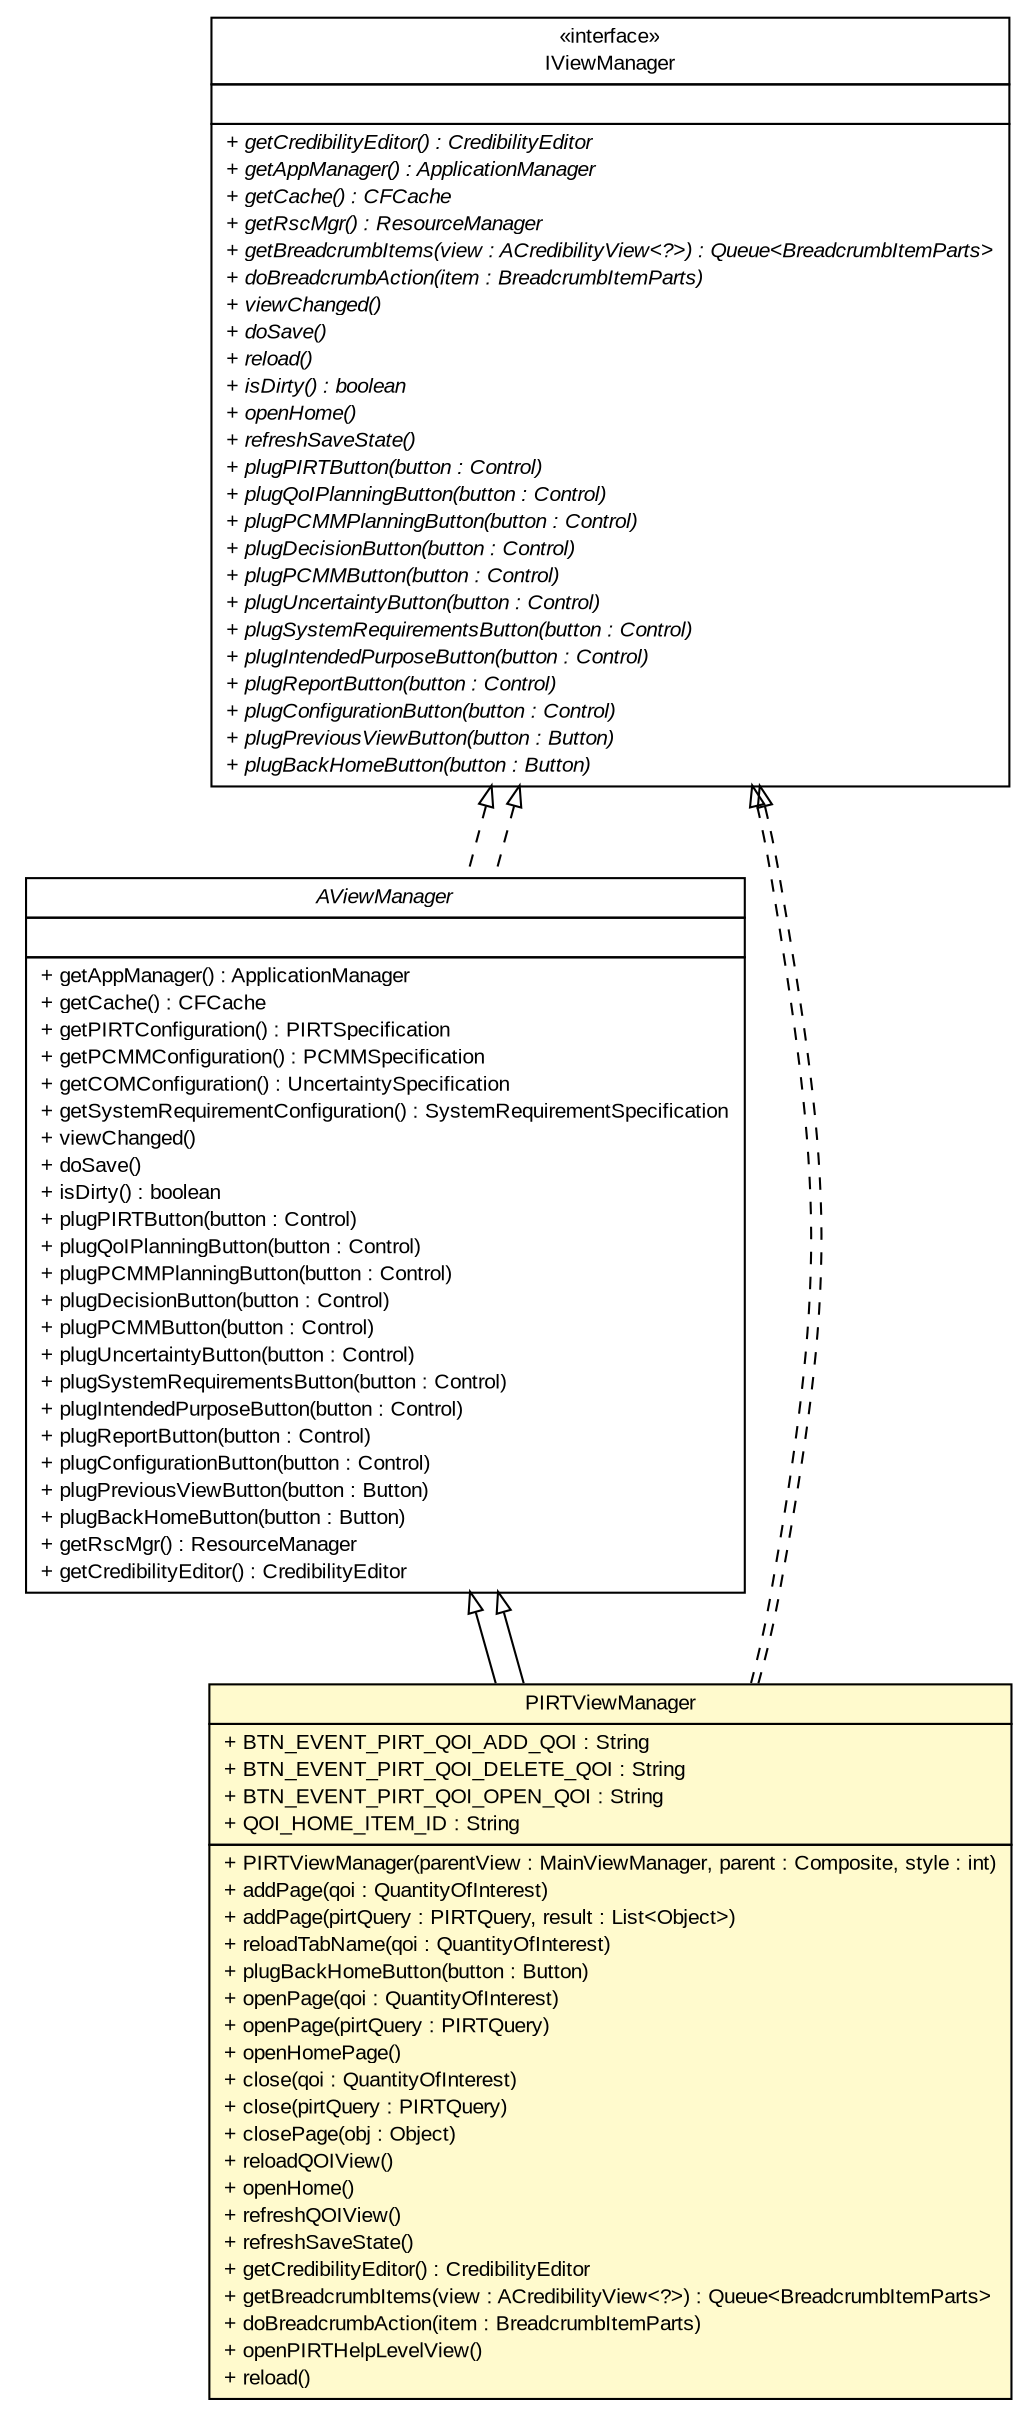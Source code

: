 #!/usr/local/bin/dot
#
# Class diagram 
# Generated by UMLGraph version R5_6-24-gf6e263 (http://www.umlgraph.org/)
#

digraph G {
	edge [fontname="arial",fontsize=10,labelfontname="arial",labelfontsize=10];
	node [fontname="arial",fontsize=10,shape=plaintext];
	nodesep=0.25;
	ranksep=0.5;
	// gov.sandia.cf.parts.ui.AViewManager
	c348368 [label=<<table title="gov.sandia.cf.parts.ui.AViewManager" border="0" cellborder="1" cellspacing="0" cellpadding="2" port="p" href="../AViewManager.html">
		<tr><td><table border="0" cellspacing="0" cellpadding="1">
<tr><td align="center" balign="center"><font face="arial italic"> AViewManager </font></td></tr>
		</table></td></tr>
		<tr><td><table border="0" cellspacing="0" cellpadding="1">
<tr><td align="left" balign="left">  </td></tr>
		</table></td></tr>
		<tr><td><table border="0" cellspacing="0" cellpadding="1">
<tr><td align="left" balign="left"> + getAppManager() : ApplicationManager </td></tr>
<tr><td align="left" balign="left"> + getCache() : CFCache </td></tr>
<tr><td align="left" balign="left"> + getPIRTConfiguration() : PIRTSpecification </td></tr>
<tr><td align="left" balign="left"> + getPCMMConfiguration() : PCMMSpecification </td></tr>
<tr><td align="left" balign="left"> + getCOMConfiguration() : UncertaintySpecification </td></tr>
<tr><td align="left" balign="left"> + getSystemRequirementConfiguration() : SystemRequirementSpecification </td></tr>
<tr><td align="left" balign="left"> + viewChanged() </td></tr>
<tr><td align="left" balign="left"> + doSave() </td></tr>
<tr><td align="left" balign="left"> + isDirty() : boolean </td></tr>
<tr><td align="left" balign="left"> + plugPIRTButton(button : Control) </td></tr>
<tr><td align="left" balign="left"> + plugQoIPlanningButton(button : Control) </td></tr>
<tr><td align="left" balign="left"> + plugPCMMPlanningButton(button : Control) </td></tr>
<tr><td align="left" balign="left"> + plugDecisionButton(button : Control) </td></tr>
<tr><td align="left" balign="left"> + plugPCMMButton(button : Control) </td></tr>
<tr><td align="left" balign="left"> + plugUncertaintyButton(button : Control) </td></tr>
<tr><td align="left" balign="left"> + plugSystemRequirementsButton(button : Control) </td></tr>
<tr><td align="left" balign="left"> + plugIntendedPurposeButton(button : Control) </td></tr>
<tr><td align="left" balign="left"> + plugReportButton(button : Control) </td></tr>
<tr><td align="left" balign="left"> + plugConfigurationButton(button : Control) </td></tr>
<tr><td align="left" balign="left"> + plugPreviousViewButton(button : Button) </td></tr>
<tr><td align="left" balign="left"> + plugBackHomeButton(button : Button) </td></tr>
<tr><td align="left" balign="left"> + getRscMgr() : ResourceManager </td></tr>
<tr><td align="left" balign="left"> + getCredibilityEditor() : CredibilityEditor </td></tr>
		</table></td></tr>
		</table>>, URL="../AViewManager.html", fontname="arial", fontcolor="black", fontsize=10.0];
	// gov.sandia.cf.parts.ui.IViewManager
	c348392 [label=<<table title="gov.sandia.cf.parts.ui.IViewManager" border="0" cellborder="1" cellspacing="0" cellpadding="2" port="p" href="../IViewManager.html">
		<tr><td><table border="0" cellspacing="0" cellpadding="1">
<tr><td align="center" balign="center"> &#171;interface&#187; </td></tr>
<tr><td align="center" balign="center"> IViewManager </td></tr>
		</table></td></tr>
		<tr><td><table border="0" cellspacing="0" cellpadding="1">
<tr><td align="left" balign="left">  </td></tr>
		</table></td></tr>
		<tr><td><table border="0" cellspacing="0" cellpadding="1">
<tr><td align="left" balign="left"><font face="arial italic" point-size="10.0"> + getCredibilityEditor() : CredibilityEditor </font></td></tr>
<tr><td align="left" balign="left"><font face="arial italic" point-size="10.0"> + getAppManager() : ApplicationManager </font></td></tr>
<tr><td align="left" balign="left"><font face="arial italic" point-size="10.0"> + getCache() : CFCache </font></td></tr>
<tr><td align="left" balign="left"><font face="arial italic" point-size="10.0"> + getRscMgr() : ResourceManager </font></td></tr>
<tr><td align="left" balign="left"><font face="arial italic" point-size="10.0"> + getBreadcrumbItems(view : ACredibilityView&lt;?&gt;) : Queue&lt;BreadcrumbItemParts&gt; </font></td></tr>
<tr><td align="left" balign="left"><font face="arial italic" point-size="10.0"> + doBreadcrumbAction(item : BreadcrumbItemParts) </font></td></tr>
<tr><td align="left" balign="left"><font face="arial italic" point-size="10.0"> + viewChanged() </font></td></tr>
<tr><td align="left" balign="left"><font face="arial italic" point-size="10.0"> + doSave() </font></td></tr>
<tr><td align="left" balign="left"><font face="arial italic" point-size="10.0"> + reload() </font></td></tr>
<tr><td align="left" balign="left"><font face="arial italic" point-size="10.0"> + isDirty() : boolean </font></td></tr>
<tr><td align="left" balign="left"><font face="arial italic" point-size="10.0"> + openHome() </font></td></tr>
<tr><td align="left" balign="left"><font face="arial italic" point-size="10.0"> + refreshSaveState() </font></td></tr>
<tr><td align="left" balign="left"><font face="arial italic" point-size="10.0"> + plugPIRTButton(button : Control) </font></td></tr>
<tr><td align="left" balign="left"><font face="arial italic" point-size="10.0"> + plugQoIPlanningButton(button : Control) </font></td></tr>
<tr><td align="left" balign="left"><font face="arial italic" point-size="10.0"> + plugPCMMPlanningButton(button : Control) </font></td></tr>
<tr><td align="left" balign="left"><font face="arial italic" point-size="10.0"> + plugDecisionButton(button : Control) </font></td></tr>
<tr><td align="left" balign="left"><font face="arial italic" point-size="10.0"> + plugPCMMButton(button : Control) </font></td></tr>
<tr><td align="left" balign="left"><font face="arial italic" point-size="10.0"> + plugUncertaintyButton(button : Control) </font></td></tr>
<tr><td align="left" balign="left"><font face="arial italic" point-size="10.0"> + plugSystemRequirementsButton(button : Control) </font></td></tr>
<tr><td align="left" balign="left"><font face="arial italic" point-size="10.0"> + plugIntendedPurposeButton(button : Control) </font></td></tr>
<tr><td align="left" balign="left"><font face="arial italic" point-size="10.0"> + plugReportButton(button : Control) </font></td></tr>
<tr><td align="left" balign="left"><font face="arial italic" point-size="10.0"> + plugConfigurationButton(button : Control) </font></td></tr>
<tr><td align="left" balign="left"><font face="arial italic" point-size="10.0"> + plugPreviousViewButton(button : Button) </font></td></tr>
<tr><td align="left" balign="left"><font face="arial italic" point-size="10.0"> + plugBackHomeButton(button : Button) </font></td></tr>
		</table></td></tr>
		</table>>, URL="../IViewManager.html", fontname="arial", fontcolor="black", fontsize=10.0];
	// gov.sandia.cf.parts.ui.pirt.PIRTViewManager
	c348470 [label=<<table title="gov.sandia.cf.parts.ui.pirt.PIRTViewManager" border="0" cellborder="1" cellspacing="0" cellpadding="2" port="p" bgcolor="lemonChiffon" href="./PIRTViewManager.html">
		<tr><td><table border="0" cellspacing="0" cellpadding="1">
<tr><td align="center" balign="center"> PIRTViewManager </td></tr>
		</table></td></tr>
		<tr><td><table border="0" cellspacing="0" cellpadding="1">
<tr><td align="left" balign="left"> + BTN_EVENT_PIRT_QOI_ADD_QOI : String </td></tr>
<tr><td align="left" balign="left"> + BTN_EVENT_PIRT_QOI_DELETE_QOI : String </td></tr>
<tr><td align="left" balign="left"> + BTN_EVENT_PIRT_QOI_OPEN_QOI : String </td></tr>
<tr><td align="left" balign="left"> + QOI_HOME_ITEM_ID : String </td></tr>
		</table></td></tr>
		<tr><td><table border="0" cellspacing="0" cellpadding="1">
<tr><td align="left" balign="left"> + PIRTViewManager(parentView : MainViewManager, parent : Composite, style : int) </td></tr>
<tr><td align="left" balign="left"> + addPage(qoi : QuantityOfInterest) </td></tr>
<tr><td align="left" balign="left"> + addPage(pirtQuery : PIRTQuery, result : List&lt;Object&gt;) </td></tr>
<tr><td align="left" balign="left"> + reloadTabName(qoi : QuantityOfInterest) </td></tr>
<tr><td align="left" balign="left"> + plugBackHomeButton(button : Button) </td></tr>
<tr><td align="left" balign="left"> + openPage(qoi : QuantityOfInterest) </td></tr>
<tr><td align="left" balign="left"> + openPage(pirtQuery : PIRTQuery) </td></tr>
<tr><td align="left" balign="left"> + openHomePage() </td></tr>
<tr><td align="left" balign="left"> + close(qoi : QuantityOfInterest) </td></tr>
<tr><td align="left" balign="left"> + close(pirtQuery : PIRTQuery) </td></tr>
<tr><td align="left" balign="left"> + closePage(obj : Object) </td></tr>
<tr><td align="left" balign="left"> + reloadQOIView() </td></tr>
<tr><td align="left" balign="left"> + openHome() </td></tr>
<tr><td align="left" balign="left"> + refreshQOIView() </td></tr>
<tr><td align="left" balign="left"> + refreshSaveState() </td></tr>
<tr><td align="left" balign="left"> + getCredibilityEditor() : CredibilityEditor </td></tr>
<tr><td align="left" balign="left"> + getBreadcrumbItems(view : ACredibilityView&lt;?&gt;) : Queue&lt;BreadcrumbItemParts&gt; </td></tr>
<tr><td align="left" balign="left"> + doBreadcrumbAction(item : BreadcrumbItemParts) </td></tr>
<tr><td align="left" balign="left"> + openPIRTHelpLevelView() </td></tr>
<tr><td align="left" balign="left"> + reload() </td></tr>
		</table></td></tr>
		</table>>, URL="./PIRTViewManager.html", fontname="arial", fontcolor="black", fontsize=10.0];
	//gov.sandia.cf.parts.ui.AViewManager implements gov.sandia.cf.parts.ui.IViewManager
	c348392:p -> c348368:p [dir=back,arrowtail=empty,style=dashed];
	//gov.sandia.cf.parts.ui.pirt.PIRTViewManager extends gov.sandia.cf.parts.ui.AViewManager
	c348368:p -> c348470:p [dir=back,arrowtail=empty];
	//gov.sandia.cf.parts.ui.pirt.PIRTViewManager implements gov.sandia.cf.parts.ui.IViewManager
	c348392:p -> c348470:p [dir=back,arrowtail=empty,style=dashed];
	//gov.sandia.cf.parts.ui.AViewManager implements gov.sandia.cf.parts.ui.IViewManager
	c348392:p -> c348368:p [dir=back,arrowtail=empty,style=dashed];
	//gov.sandia.cf.parts.ui.pirt.PIRTViewManager extends gov.sandia.cf.parts.ui.AViewManager
	c348368:p -> c348470:p [dir=back,arrowtail=empty];
	//gov.sandia.cf.parts.ui.pirt.PIRTViewManager implements gov.sandia.cf.parts.ui.IViewManager
	c348392:p -> c348470:p [dir=back,arrowtail=empty,style=dashed];
}


